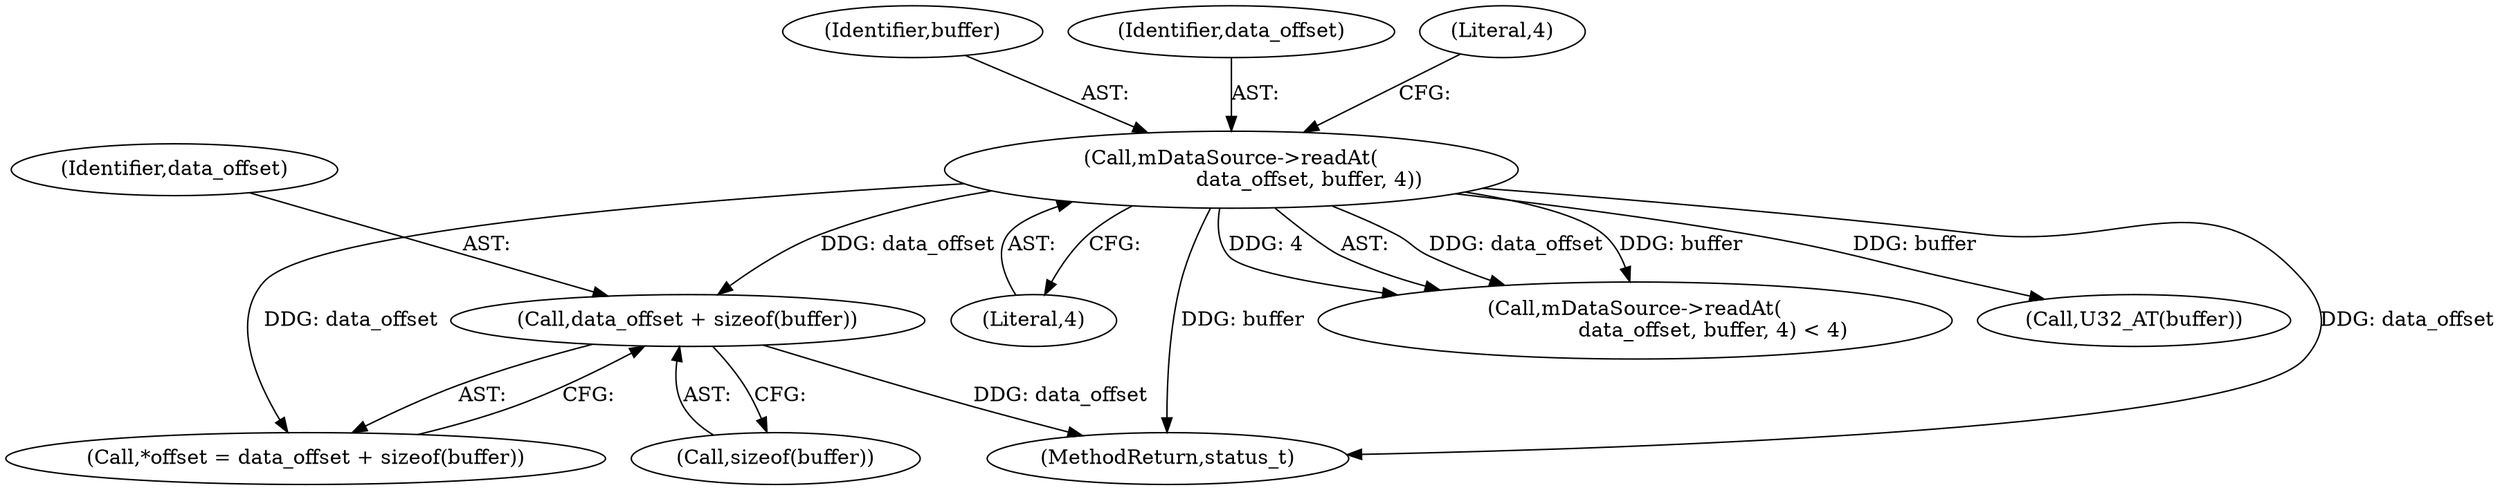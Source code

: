 digraph "0_Android_6fe85f7e15203e48df2cc3e8e1c4bc6ad49dc968@API" {
"1002276" [label="(Call,data_offset + sizeof(buffer))"];
"1002242" [label="(Call,mDataSource->readAt(\n                        data_offset, buffer, 4))"];
"1002245" [label="(Literal,4)"];
"1002242" [label="(Call,mDataSource->readAt(\n                        data_offset, buffer, 4))"];
"1002927" [label="(MethodReturn,status_t)"];
"1002244" [label="(Identifier,buffer)"];
"1002273" [label="(Call,*offset = data_offset + sizeof(buffer))"];
"1002243" [label="(Identifier,data_offset)"];
"1002246" [label="(Literal,4)"];
"1002278" [label="(Call,sizeof(buffer))"];
"1002276" [label="(Call,data_offset + sizeof(buffer))"];
"1002241" [label="(Call,mDataSource->readAt(\n                        data_offset, buffer, 4) < 4)"];
"1002277" [label="(Identifier,data_offset)"];
"1002256" [label="(Call,U32_AT(buffer))"];
"1002276" -> "1002273"  [label="AST: "];
"1002276" -> "1002278"  [label="CFG: "];
"1002277" -> "1002276"  [label="AST: "];
"1002278" -> "1002276"  [label="AST: "];
"1002273" -> "1002276"  [label="CFG: "];
"1002276" -> "1002927"  [label="DDG: data_offset"];
"1002242" -> "1002276"  [label="DDG: data_offset"];
"1002242" -> "1002241"  [label="AST: "];
"1002242" -> "1002245"  [label="CFG: "];
"1002243" -> "1002242"  [label="AST: "];
"1002244" -> "1002242"  [label="AST: "];
"1002245" -> "1002242"  [label="AST: "];
"1002246" -> "1002242"  [label="CFG: "];
"1002242" -> "1002927"  [label="DDG: buffer"];
"1002242" -> "1002927"  [label="DDG: data_offset"];
"1002242" -> "1002241"  [label="DDG: data_offset"];
"1002242" -> "1002241"  [label="DDG: buffer"];
"1002242" -> "1002241"  [label="DDG: 4"];
"1002242" -> "1002256"  [label="DDG: buffer"];
"1002242" -> "1002273"  [label="DDG: data_offset"];
}
